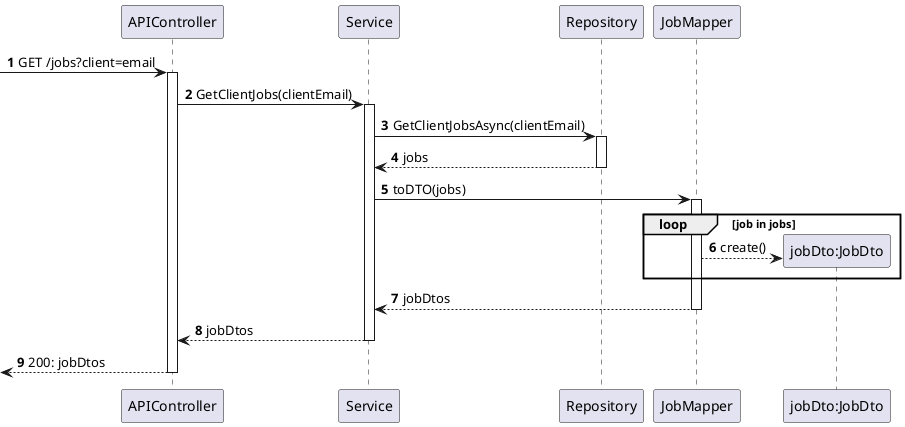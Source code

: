@startuml
autonumber

participant "APIController" as ctrl

participant "Service" as svc

participant "Repository" as repo

participant "JobMapper" as mapper
participant "jobDto:JobDto" as j_dto

[-> ctrl : GET /jobs?client=email

activate ctrl
    ctrl -> svc : GetClientJobs(clientEmail)
    activate svc
        svc -> repo : GetClientJobsAsync(clientEmail)

        activate repo
            repo --> svc : jobs
        deactivate repo

        svc -> mapper : toDTO(jobs)
        activate mapper
            loop job in jobs
                mapper --> j_dto** : create()
            end
            mapper --> svc : jobDtos
        deactivate mapper

        svc --> ctrl : jobDtos
    deactivate svc

    [<-- ctrl : 200: jobDtos
deactivate ctrl

@enduml
